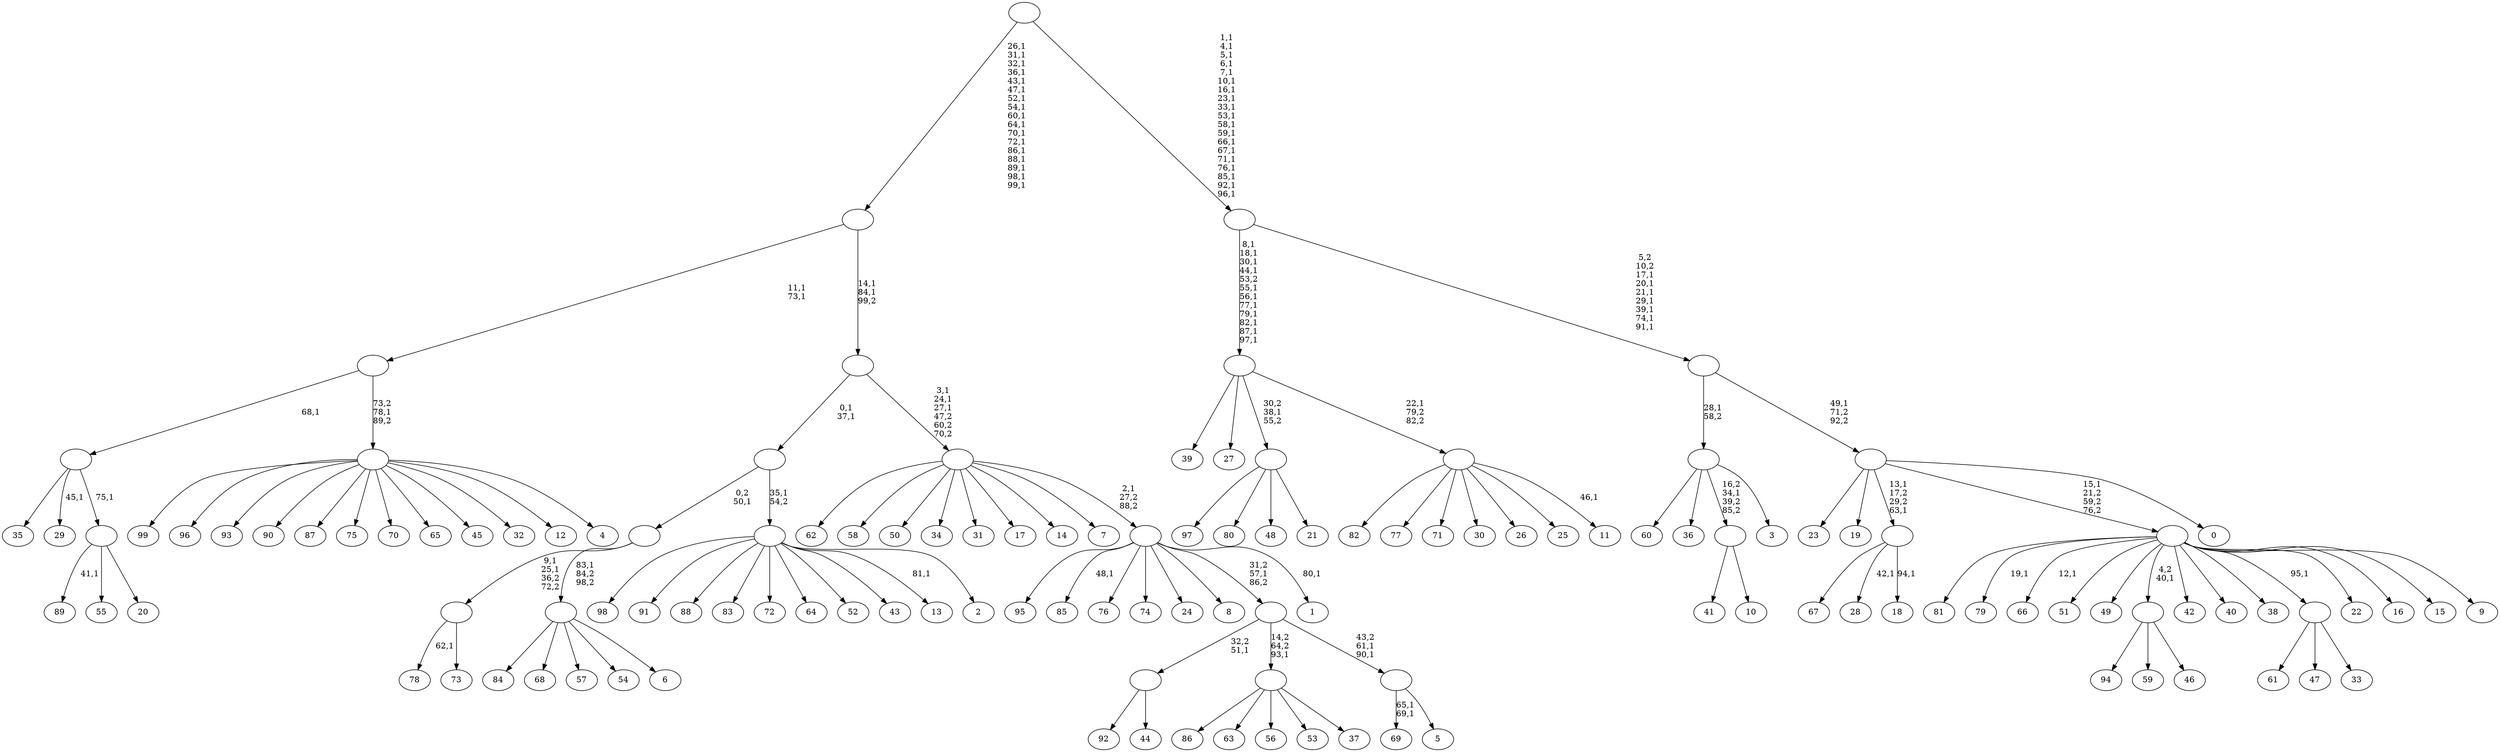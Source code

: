 digraph T {
	200 [label="99"]
	199 [label="98"]
	198 [label="97"]
	197 [label="96"]
	196 [label="95"]
	195 [label="94"]
	194 [label="93"]
	193 [label="92"]
	192 [label="91"]
	191 [label="90"]
	190 [label="89"]
	188 [label="88"]
	187 [label="87"]
	186 [label="86"]
	185 [label="85"]
	183 [label="84"]
	182 [label="83"]
	181 [label="82"]
	180 [label="81"]
	179 [label="80"]
	178 [label="79"]
	176 [label="78"]
	174 [label="77"]
	173 [label="76"]
	172 [label="75"]
	171 [label="74"]
	170 [label="73"]
	169 [label=""]
	167 [label="72"]
	166 [label="71"]
	165 [label="70"]
	164 [label="69"]
	161 [label="68"]
	160 [label="67"]
	159 [label="66"]
	157 [label="65"]
	156 [label="64"]
	155 [label="63"]
	154 [label="62"]
	153 [label="61"]
	152 [label="60"]
	151 [label="59"]
	150 [label="58"]
	149 [label="57"]
	148 [label="56"]
	147 [label="55"]
	146 [label="54"]
	145 [label="53"]
	144 [label="52"]
	143 [label="51"]
	142 [label="50"]
	141 [label="49"]
	140 [label="48"]
	139 [label="47"]
	138 [label="46"]
	137 [label=""]
	136 [label="45"]
	135 [label="44"]
	134 [label=""]
	133 [label="43"]
	132 [label="42"]
	131 [label="41"]
	130 [label="40"]
	129 [label="39"]
	128 [label="38"]
	127 [label="37"]
	126 [label=""]
	125 [label="36"]
	124 [label="35"]
	123 [label="34"]
	122 [label="33"]
	121 [label=""]
	120 [label="32"]
	119 [label="31"]
	118 [label="30"]
	117 [label="29"]
	115 [label="28"]
	113 [label="27"]
	112 [label="26"]
	111 [label="25"]
	110 [label="24"]
	109 [label="23"]
	108 [label="22"]
	107 [label="21"]
	106 [label=""]
	105 [label="20"]
	104 [label=""]
	103 [label=""]
	102 [label="19"]
	101 [label="18"]
	99 [label=""]
	97 [label="17"]
	96 [label="16"]
	95 [label="15"]
	94 [label="14"]
	93 [label="13"]
	91 [label="12"]
	90 [label="11"]
	88 [label=""]
	87 [label=""]
	76 [label="10"]
	75 [label=""]
	74 [label="9"]
	73 [label=""]
	72 [label="8"]
	71 [label="7"]
	70 [label="6"]
	69 [label=""]
	68 [label=""]
	67 [label="5"]
	66 [label=""]
	64 [label=""]
	63 [label="4"]
	62 [label=""]
	61 [label=""]
	59 [label="3"]
	58 [label=""]
	57 [label="2"]
	56 [label=""]
	55 [label=""]
	53 [label="1"]
	51 [label=""]
	50 [label=""]
	47 [label=""]
	45 [label=""]
	28 [label="0"]
	27 [label=""]
	26 [label=""]
	19 [label=""]
	0 [label=""]
	169 -> 176 [label="62,1"]
	169 -> 170 [label=""]
	137 -> 195 [label=""]
	137 -> 151 [label=""]
	137 -> 138 [label=""]
	134 -> 193 [label=""]
	134 -> 135 [label=""]
	126 -> 186 [label=""]
	126 -> 155 [label=""]
	126 -> 148 [label=""]
	126 -> 145 [label=""]
	126 -> 127 [label=""]
	121 -> 153 [label=""]
	121 -> 139 [label=""]
	121 -> 122 [label=""]
	106 -> 198 [label=""]
	106 -> 179 [label=""]
	106 -> 140 [label=""]
	106 -> 107 [label=""]
	104 -> 190 [label="41,1"]
	104 -> 147 [label=""]
	104 -> 105 [label=""]
	103 -> 117 [label="45,1"]
	103 -> 124 [label=""]
	103 -> 104 [label="75,1"]
	99 -> 101 [label="94,1"]
	99 -> 115 [label="42,1"]
	99 -> 160 [label=""]
	88 -> 90 [label="46,1"]
	88 -> 181 [label=""]
	88 -> 174 [label=""]
	88 -> 166 [label=""]
	88 -> 118 [label=""]
	88 -> 112 [label=""]
	88 -> 111 [label=""]
	87 -> 129 [label=""]
	87 -> 113 [label=""]
	87 -> 106 [label="30,2\n38,1\n55,2"]
	87 -> 88 [label="22,1\n79,2\n82,2"]
	75 -> 131 [label=""]
	75 -> 76 [label=""]
	73 -> 159 [label="12,1"]
	73 -> 178 [label="19,1"]
	73 -> 180 [label=""]
	73 -> 143 [label=""]
	73 -> 141 [label=""]
	73 -> 137 [label="4,2\n40,1"]
	73 -> 132 [label=""]
	73 -> 130 [label=""]
	73 -> 128 [label=""]
	73 -> 121 [label="95,1"]
	73 -> 108 [label=""]
	73 -> 96 [label=""]
	73 -> 95 [label=""]
	73 -> 74 [label=""]
	69 -> 183 [label=""]
	69 -> 161 [label=""]
	69 -> 149 [label=""]
	69 -> 146 [label=""]
	69 -> 70 [label=""]
	68 -> 169 [label="9,1\n25,1\n36,2\n72,2"]
	68 -> 69 [label="83,1\n84,2\n98,2"]
	66 -> 164 [label="65,1\n69,1"]
	66 -> 67 [label=""]
	64 -> 66 [label="43,2\n61,1\n90,1"]
	64 -> 134 [label="32,2\n51,1"]
	64 -> 126 [label="14,2\n64,2\n93,1"]
	62 -> 200 [label=""]
	62 -> 197 [label=""]
	62 -> 194 [label=""]
	62 -> 191 [label=""]
	62 -> 187 [label=""]
	62 -> 172 [label=""]
	62 -> 165 [label=""]
	62 -> 157 [label=""]
	62 -> 136 [label=""]
	62 -> 120 [label=""]
	62 -> 91 [label=""]
	62 -> 63 [label=""]
	61 -> 103 [label="68,1"]
	61 -> 62 [label="73,2\n78,1\n89,2"]
	58 -> 152 [label=""]
	58 -> 125 [label=""]
	58 -> 75 [label="16,2\n34,1\n39,2\n85,2"]
	58 -> 59 [label=""]
	56 -> 93 [label="81,1"]
	56 -> 199 [label=""]
	56 -> 192 [label=""]
	56 -> 188 [label=""]
	56 -> 182 [label=""]
	56 -> 167 [label=""]
	56 -> 156 [label=""]
	56 -> 144 [label=""]
	56 -> 133 [label=""]
	56 -> 57 [label=""]
	55 -> 68 [label="0,2\n50,1"]
	55 -> 56 [label="35,1\n54,2"]
	51 -> 53 [label="80,1"]
	51 -> 185 [label="48,1"]
	51 -> 196 [label=""]
	51 -> 173 [label=""]
	51 -> 171 [label=""]
	51 -> 110 [label=""]
	51 -> 72 [label=""]
	51 -> 64 [label="31,2\n57,1\n86,2"]
	50 -> 154 [label=""]
	50 -> 150 [label=""]
	50 -> 142 [label=""]
	50 -> 123 [label=""]
	50 -> 119 [label=""]
	50 -> 97 [label=""]
	50 -> 94 [label=""]
	50 -> 71 [label=""]
	50 -> 51 [label="2,1\n27,2\n88,2"]
	47 -> 50 [label="3,1\n24,1\n27,1\n47,2\n60,2\n70,2"]
	47 -> 55 [label="0,1\n37,1"]
	45 -> 47 [label="14,1\n84,1\n99,2"]
	45 -> 61 [label="11,1\n73,1"]
	27 -> 99 [label="13,1\n17,2\n29,2\n63,1"]
	27 -> 109 [label=""]
	27 -> 102 [label=""]
	27 -> 73 [label="15,1\n21,2\n59,2\n76,2"]
	27 -> 28 [label=""]
	26 -> 58 [label="28,1\n58,2"]
	26 -> 27 [label="49,1\n71,2\n92,2"]
	19 -> 26 [label="5,2\n10,2\n17,1\n20,1\n21,1\n29,1\n39,1\n74,1\n91,1"]
	19 -> 87 [label="8,1\n18,1\n30,1\n44,1\n53,2\n55,1\n56,1\n77,1\n79,1\n82,1\n87,1\n97,1"]
	0 -> 19 [label="1,1\n4,1\n5,1\n6,1\n7,1\n10,1\n16,1\n23,1\n33,1\n53,1\n58,1\n59,1\n66,1\n67,1\n71,1\n76,1\n85,1\n92,1\n96,1"]
	0 -> 45 [label="26,1\n31,1\n32,1\n36,1\n43,1\n47,1\n52,1\n54,1\n60,1\n64,1\n70,1\n72,1\n86,1\n88,1\n89,1\n98,1\n99,1"]
}
